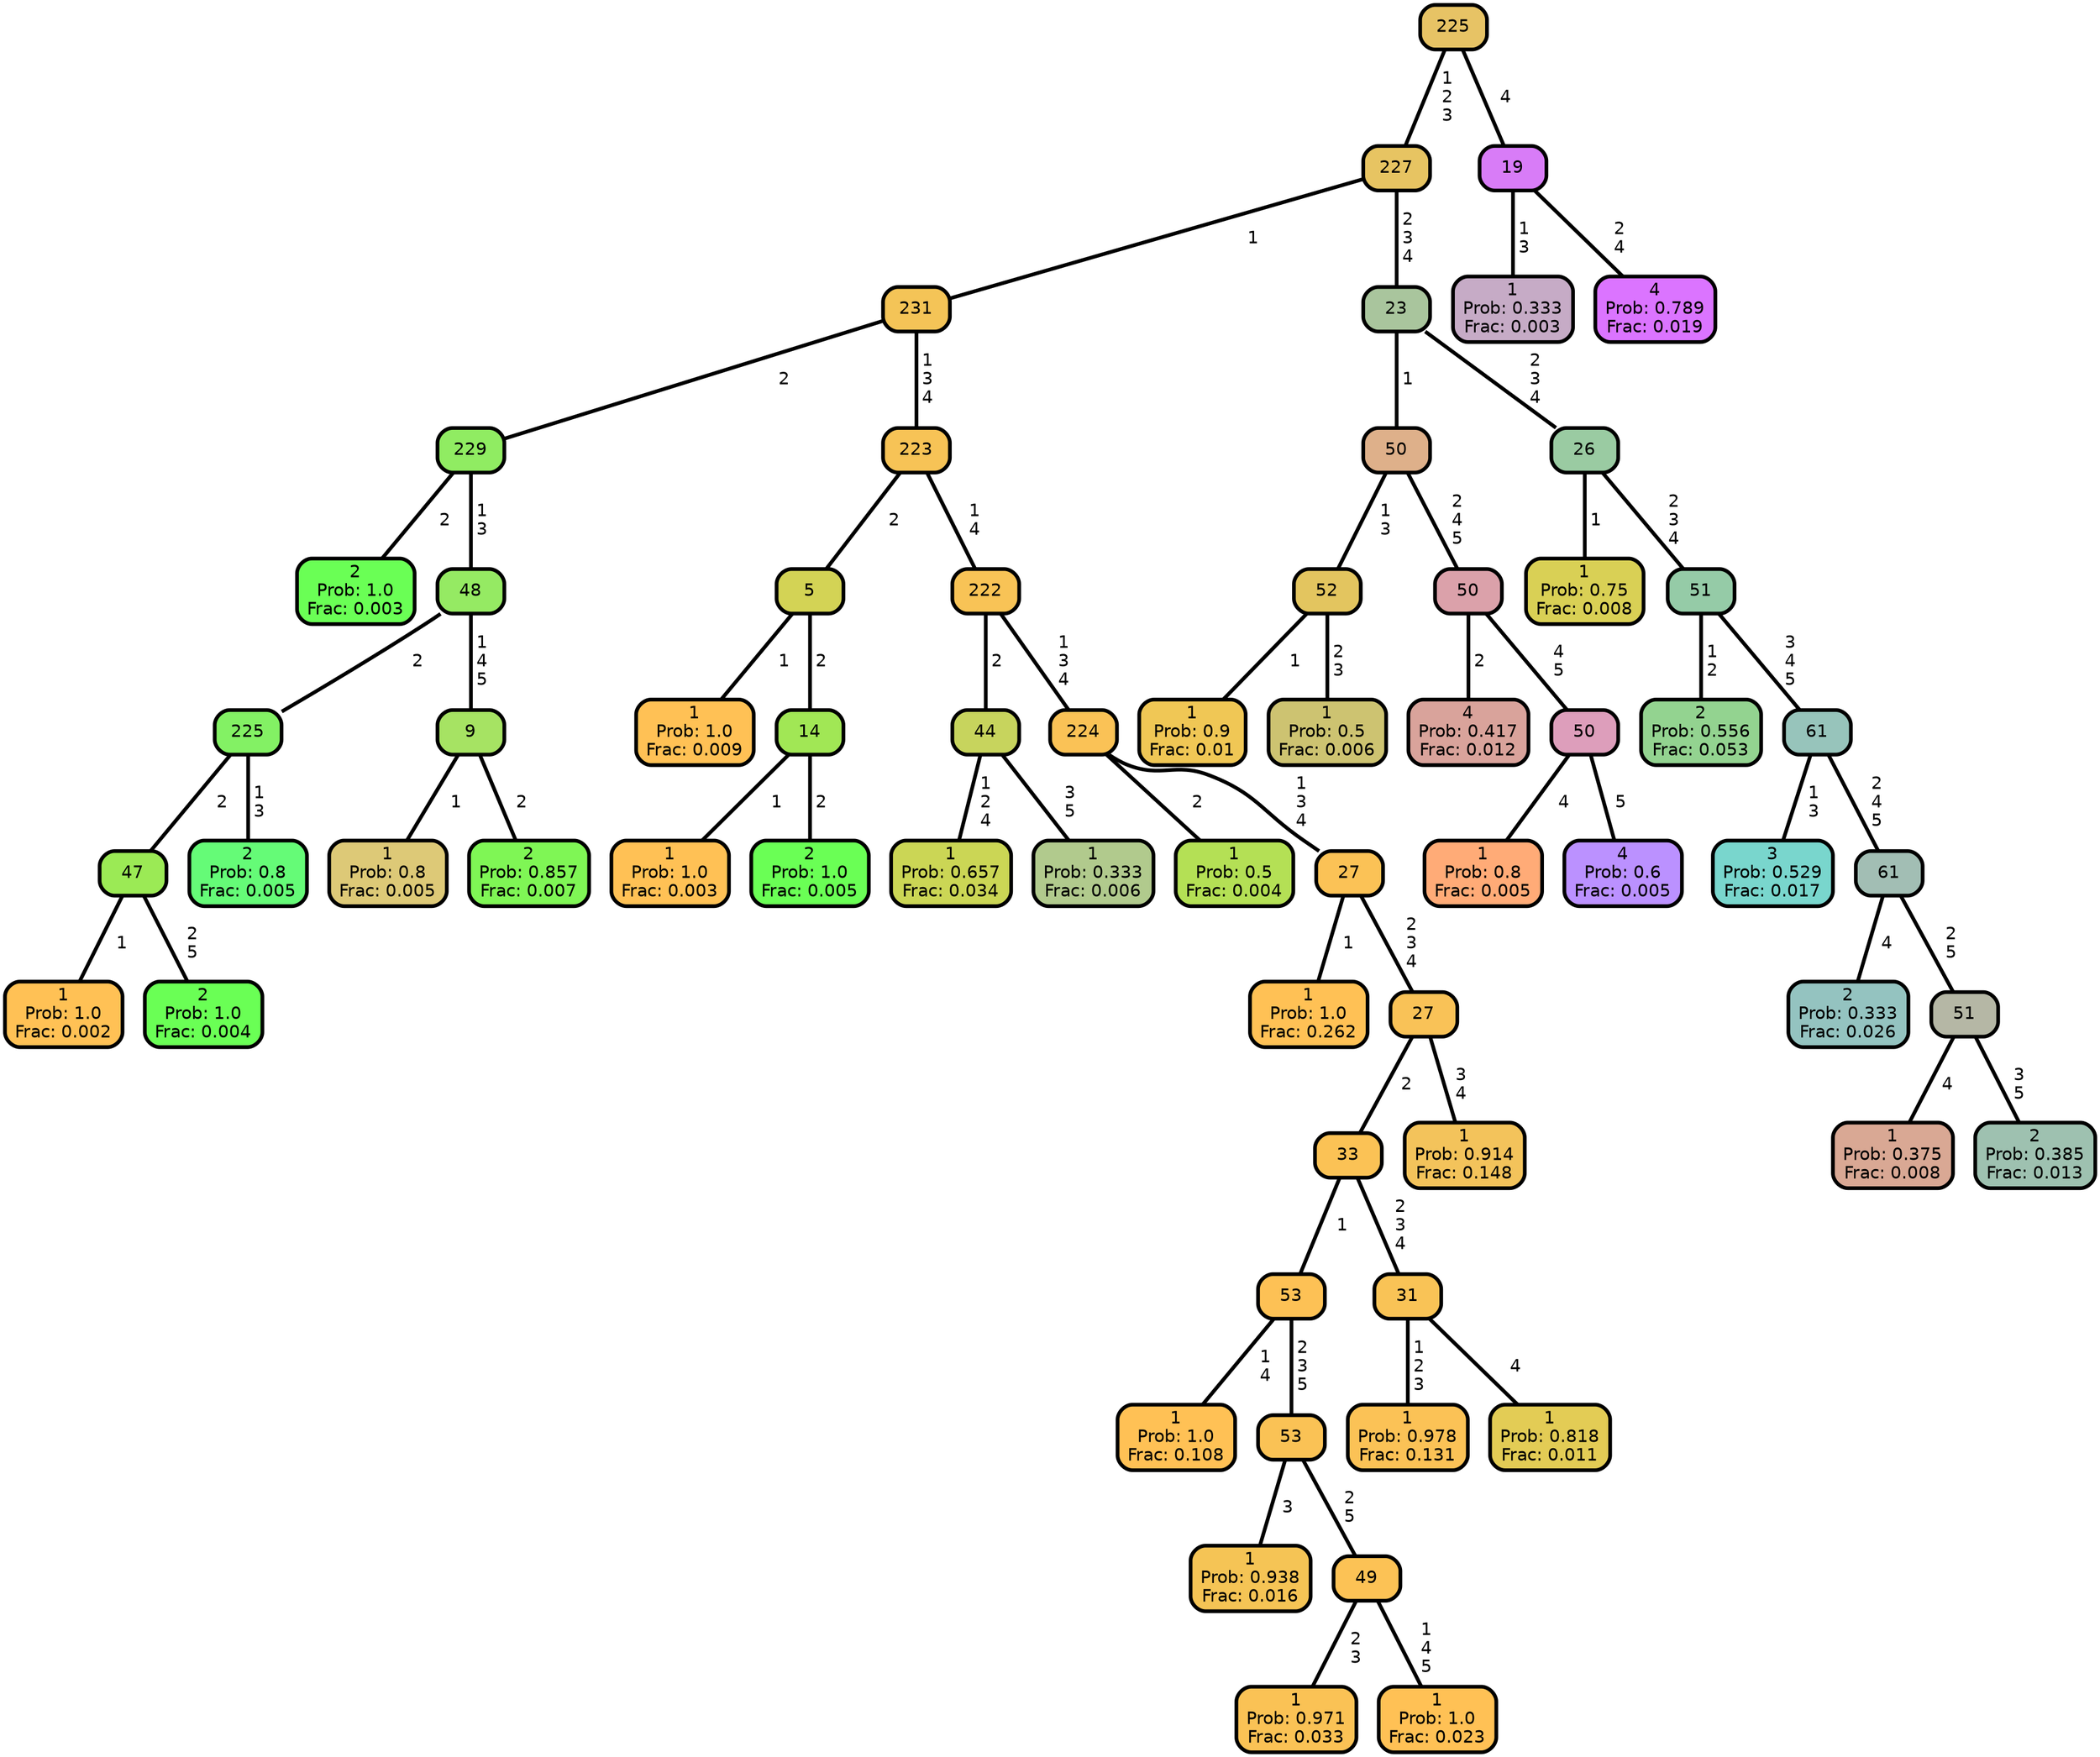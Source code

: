 graph Tree {
node [shape=box, style="filled, rounded",color="black",penwidth="3",fontcolor="black",                 fontname=helvetica] ;
graph [ranksep="0 equally", splines=straight,                 bgcolor=transparent, dpi=200] ;
edge [fontname=helvetica, color=black] ;
0 [label="2
Prob: 1.0
Frac: 0.003", fillcolor="#6aff55"] ;
1 [label="229", fillcolor="#90ec62"] ;
2 [label="1
Prob: 1.0
Frac: 0.002", fillcolor="#ffc155"] ;
3 [label="47", fillcolor="#9bea55"] ;
4 [label="2
Prob: 1.0
Frac: 0.004", fillcolor="#6aff55"] ;
5 [label="225", fillcolor="#83f164"] ;
6 [label="2
Prob: 0.8
Frac: 0.005", fillcolor="#65fb77"] ;
7 [label="48", fillcolor="#95ea63"] ;
8 [label="1
Prob: 0.8
Frac: 0.005", fillcolor="#ddc977"] ;
9 [label="9", fillcolor="#a6e363"] ;
10 [label="2
Prob: 0.857
Frac: 0.007", fillcolor="#7ff655"] ;
11 [label="231", fillcolor="#f4c457"] ;
12 [label="1
Prob: 1.0
Frac: 0.009", fillcolor="#ffc155"] ;
13 [label="5", fillcolor="#d3d355"] ;
14 [label="1
Prob: 1.0
Frac: 0.003", fillcolor="#ffc155"] ;
15 [label="14", fillcolor="#a1e755"] ;
16 [label="2
Prob: 1.0
Frac: 0.005", fillcolor="#6aff55"] ;
17 [label="223", fillcolor="#f7c356"] ;
18 [label="1
Prob: 0.657
Frac: 0.034", fillcolor="#cbd655"] ;
19 [label="44", fillcolor="#c7d45d"] ;
20 [label="1
Prob: 0.333
Frac: 0.006", fillcolor="#b1ca8d"] ;
21 [label="222", fillcolor="#f8c356"] ;
22 [label="1
Prob: 0.5
Frac: 0.004", fillcolor="#b4e055"] ;
23 [label="224", fillcolor="#fac256"] ;
24 [label="1
Prob: 1.0
Frac: 0.262", fillcolor="#ffc155"] ;
25 [label="27", fillcolor="#fbc256"] ;
26 [label="1
Prob: 1.0
Frac: 0.108", fillcolor="#ffc155"] ;
27 [label="53", fillcolor="#fdc155"] ;
28 [label="1
Prob: 0.938
Frac: 0.016", fillcolor="#f5c455"] ;
29 [label="53", fillcolor="#fac255"] ;
30 [label="1
Prob: 0.971
Frac: 0.033", fillcolor="#fac255"] ;
31 [label="49", fillcolor="#fcc255"] ;
32 [label="1
Prob: 1.0
Frac: 0.023", fillcolor="#ffc155"] ;
33 [label="33", fillcolor="#fbc255"] ;
34 [label="1
Prob: 0.978
Frac: 0.131", fillcolor="#fbc256"] ;
35 [label="31", fillcolor="#f9c356"] ;
36 [label="1
Prob: 0.818
Frac: 0.011", fillcolor="#e3cc55"] ;
37 [label="27", fillcolor="#f9c257"] ;
38 [label="1
Prob: 0.914
Frac: 0.148", fillcolor="#f3c35b"] ;
39 [label="227", fillcolor="#e7c462"] ;
40 [label="1
Prob: 0.9
Frac: 0.01", fillcolor="#f0c755"] ;
41 [label="52", fillcolor="#e3c55f"] ;
42 [label="1
Prob: 0.5
Frac: 0.006", fillcolor="#cdc371"] ;
43 [label="50", fillcolor="#deb08a"] ;
44 [label="4
Prob: 0.417
Frac: 0.012", fillcolor="#d9a39b"] ;
45 [label="50", fillcolor="#dba1aa"] ;
46 [label="1
Prob: 0.8
Frac: 0.005", fillcolor="#ffab77"] ;
47 [label="50", fillcolor="#dd9ebb"] ;
48 [label="4
Prob: 0.6
Frac: 0.005", fillcolor="#bb91ff"] ;
49 [label="23", fillcolor="#a9c59d"] ;
50 [label="1
Prob: 0.75
Frac: 0.008", fillcolor="#d9d055"] ;
51 [label="26", fillcolor="#9acba2"] ;
52 [label="2
Prob: 0.556
Frac: 0.053", fillcolor="#93d390"] ;
53 [label="51", fillcolor="#95cba7"] ;
54 [label="3
Prob: 0.529
Frac: 0.017", fillcolor="#79d6cd"] ;
55 [label="61", fillcolor="#97c4bb"] ;
56 [label="2
Prob: 0.333
Frac: 0.026", fillcolor="#94c3c0"] ;
57 [label="61", fillcolor="#a2beb4"] ;
58 [label="1
Prob: 0.375
Frac: 0.008", fillcolor="#d9a894"] ;
59 [label="51", fillcolor="#b5b7a5"] ;
60 [label="2
Prob: 0.385
Frac: 0.013", fillcolor="#9ec1b0"] ;
61 [label="225", fillcolor="#e7c365"] ;
62 [label="1
Prob: 0.333
Frac: 0.003", fillcolor="#c6abc6"] ;
63 [label="19", fillcolor="#d87cf7"] ;
64 [label="4
Prob: 0.789
Frac: 0.019", fillcolor="#db74ff"] ;
1 -- 0 [label=" 2",penwidth=3] ;
1 -- 7 [label=" 1\n 3",penwidth=3] ;
3 -- 2 [label=" 1",penwidth=3] ;
3 -- 4 [label=" 2\n 5",penwidth=3] ;
5 -- 3 [label=" 2",penwidth=3] ;
5 -- 6 [label=" 1\n 3",penwidth=3] ;
7 -- 5 [label=" 2",penwidth=3] ;
7 -- 9 [label=" 1\n 4\n 5",penwidth=3] ;
9 -- 8 [label=" 1",penwidth=3] ;
9 -- 10 [label=" 2",penwidth=3] ;
11 -- 1 [label=" 2",penwidth=3] ;
11 -- 17 [label=" 1\n 3\n 4",penwidth=3] ;
13 -- 12 [label=" 1",penwidth=3] ;
13 -- 15 [label=" 2",penwidth=3] ;
15 -- 14 [label=" 1",penwidth=3] ;
15 -- 16 [label=" 2",penwidth=3] ;
17 -- 13 [label=" 2",penwidth=3] ;
17 -- 21 [label=" 1\n 4",penwidth=3] ;
19 -- 18 [label=" 1\n 2\n 4",penwidth=3] ;
19 -- 20 [label=" 3\n 5",penwidth=3] ;
21 -- 19 [label=" 2",penwidth=3] ;
21 -- 23 [label=" 1\n 3\n 4",penwidth=3] ;
23 -- 22 [label=" 2",penwidth=3] ;
23 -- 25 [label=" 1\n 3\n 4",penwidth=3] ;
25 -- 24 [label=" 1",penwidth=3] ;
25 -- 37 [label=" 2\n 3\n 4",penwidth=3] ;
27 -- 26 [label=" 1\n 4",penwidth=3] ;
27 -- 29 [label=" 2\n 3\n 5",penwidth=3] ;
29 -- 28 [label=" 3",penwidth=3] ;
29 -- 31 [label=" 2\n 5",penwidth=3] ;
31 -- 30 [label=" 2\n 3",penwidth=3] ;
31 -- 32 [label=" 1\n 4\n 5",penwidth=3] ;
33 -- 27 [label=" 1",penwidth=3] ;
33 -- 35 [label=" 2\n 3\n 4",penwidth=3] ;
35 -- 34 [label=" 1\n 2\n 3",penwidth=3] ;
35 -- 36 [label=" 4",penwidth=3] ;
37 -- 33 [label=" 2",penwidth=3] ;
37 -- 38 [label=" 3\n 4",penwidth=3] ;
39 -- 11 [label=" 1",penwidth=3] ;
39 -- 49 [label=" 2\n 3\n 4",penwidth=3] ;
41 -- 40 [label=" 1",penwidth=3] ;
41 -- 42 [label=" 2\n 3",penwidth=3] ;
43 -- 41 [label=" 1\n 3",penwidth=3] ;
43 -- 45 [label=" 2\n 4\n 5",penwidth=3] ;
45 -- 44 [label=" 2",penwidth=3] ;
45 -- 47 [label=" 4\n 5",penwidth=3] ;
47 -- 46 [label=" 4",penwidth=3] ;
47 -- 48 [label=" 5",penwidth=3] ;
49 -- 43 [label=" 1",penwidth=3] ;
49 -- 51 [label=" 2\n 3\n 4",penwidth=3] ;
51 -- 50 [label=" 1",penwidth=3] ;
51 -- 53 [label=" 2\n 3\n 4",penwidth=3] ;
53 -- 52 [label=" 1\n 2",penwidth=3] ;
53 -- 55 [label=" 3\n 4\n 5",penwidth=3] ;
55 -- 54 [label=" 1\n 3",penwidth=3] ;
55 -- 57 [label=" 2\n 4\n 5",penwidth=3] ;
57 -- 56 [label=" 4",penwidth=3] ;
57 -- 59 [label=" 2\n 5",penwidth=3] ;
59 -- 58 [label=" 4",penwidth=3] ;
59 -- 60 [label=" 3\n 5",penwidth=3] ;
61 -- 39 [label=" 1\n 2\n 3",penwidth=3] ;
61 -- 63 [label=" 4",penwidth=3] ;
63 -- 62 [label=" 1\n 3",penwidth=3] ;
63 -- 64 [label=" 2\n 4",penwidth=3] ;
{rank = same;}}
